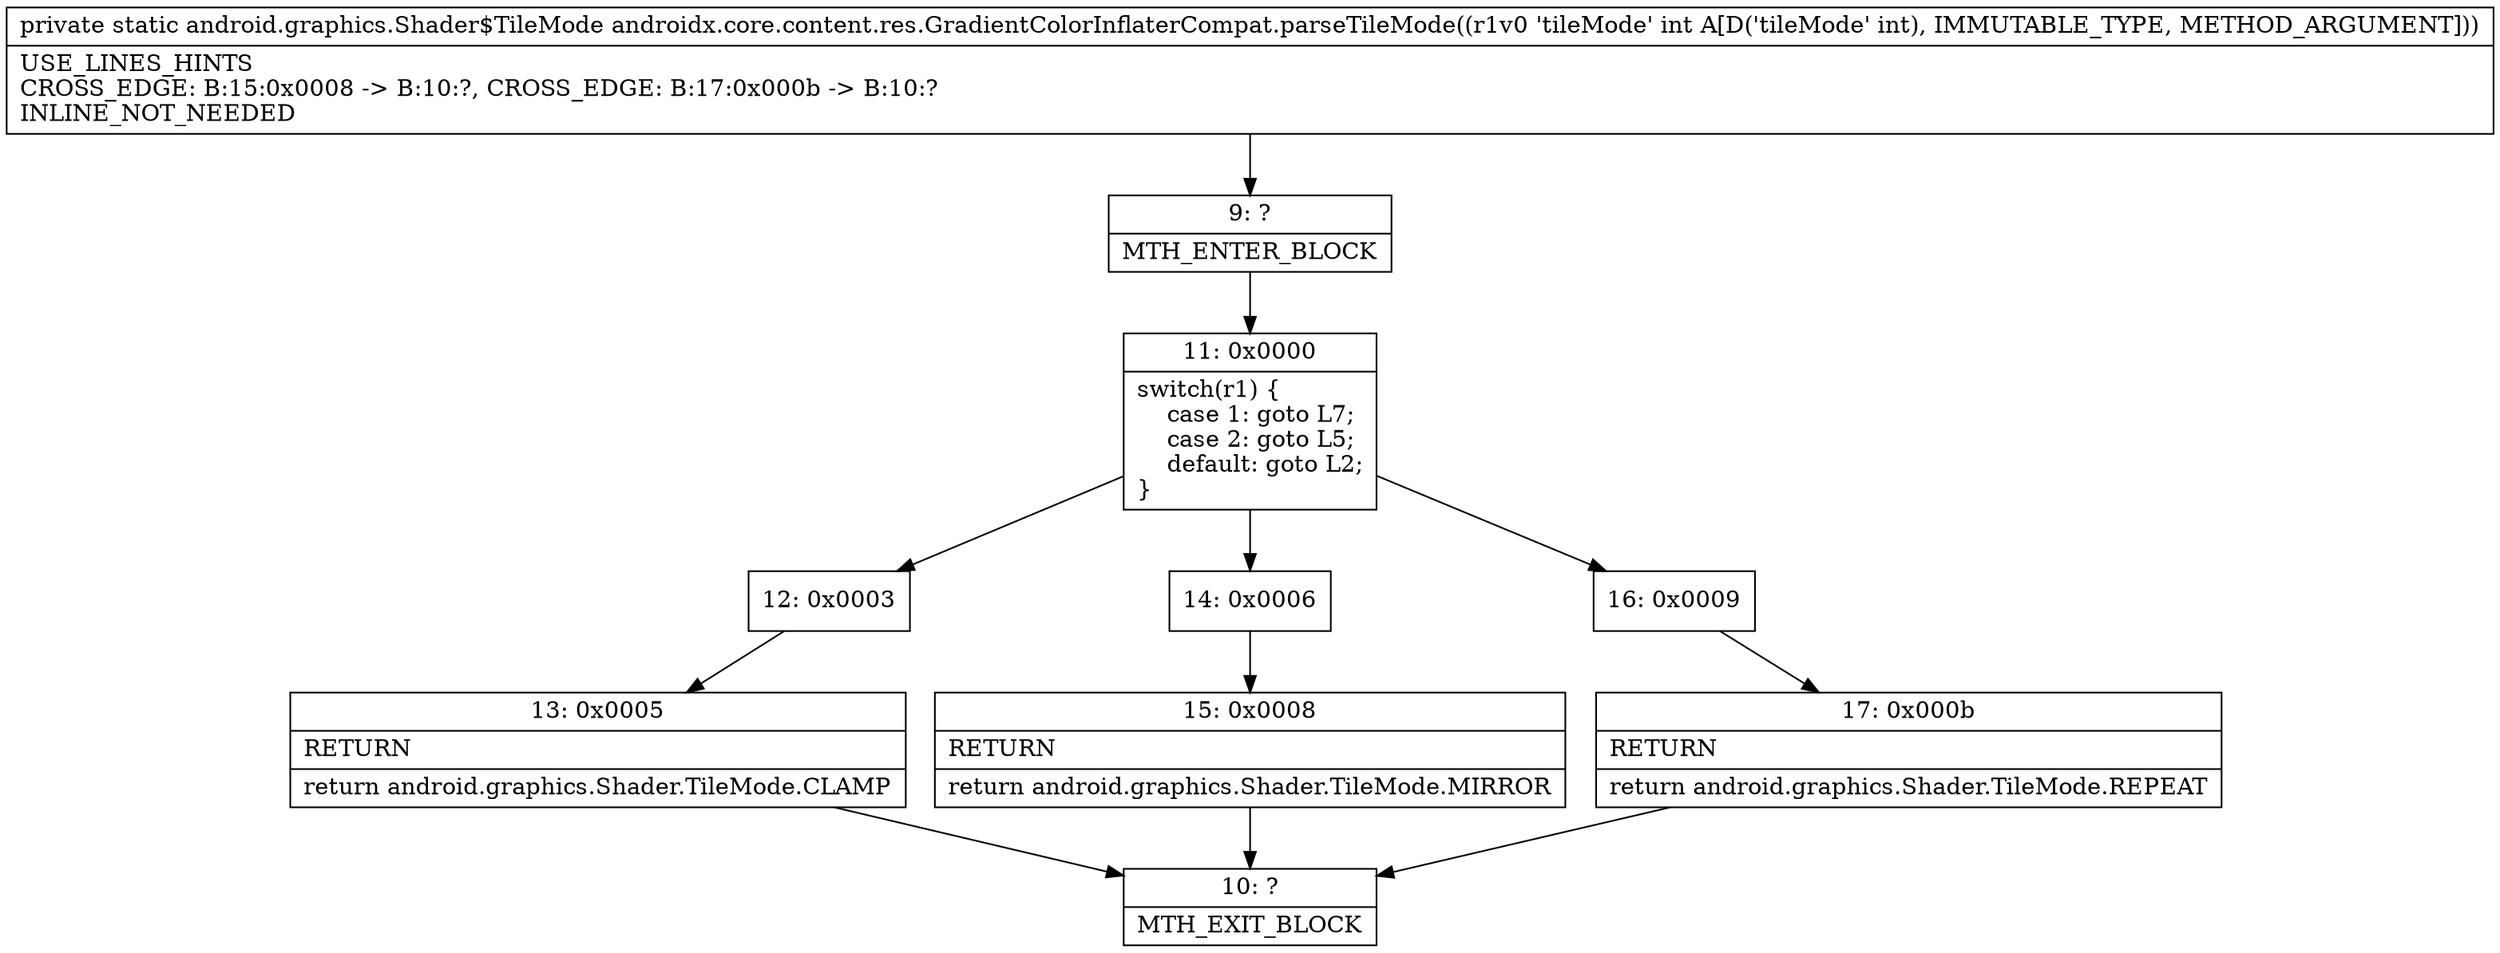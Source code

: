 digraph "CFG forandroidx.core.content.res.GradientColorInflaterCompat.parseTileMode(I)Landroid\/graphics\/Shader$TileMode;" {
Node_9 [shape=record,label="{9\:\ ?|MTH_ENTER_BLOCK\l}"];
Node_11 [shape=record,label="{11\:\ 0x0000|switch(r1) \{\l    case 1: goto L7;\l    case 2: goto L5;\l    default: goto L2;\l\}\l}"];
Node_12 [shape=record,label="{12\:\ 0x0003}"];
Node_13 [shape=record,label="{13\:\ 0x0005|RETURN\l|return android.graphics.Shader.TileMode.CLAMP\l}"];
Node_10 [shape=record,label="{10\:\ ?|MTH_EXIT_BLOCK\l}"];
Node_14 [shape=record,label="{14\:\ 0x0006}"];
Node_15 [shape=record,label="{15\:\ 0x0008|RETURN\l|return android.graphics.Shader.TileMode.MIRROR\l}"];
Node_16 [shape=record,label="{16\:\ 0x0009}"];
Node_17 [shape=record,label="{17\:\ 0x000b|RETURN\l|return android.graphics.Shader.TileMode.REPEAT\l}"];
MethodNode[shape=record,label="{private static android.graphics.Shader$TileMode androidx.core.content.res.GradientColorInflaterCompat.parseTileMode((r1v0 'tileMode' int A[D('tileMode' int), IMMUTABLE_TYPE, METHOD_ARGUMENT]))  | USE_LINES_HINTS\lCROSS_EDGE: B:15:0x0008 \-\> B:10:?, CROSS_EDGE: B:17:0x000b \-\> B:10:?\lINLINE_NOT_NEEDED\l}"];
MethodNode -> Node_9;Node_9 -> Node_11;
Node_11 -> Node_12;
Node_11 -> Node_14;
Node_11 -> Node_16;
Node_12 -> Node_13;
Node_13 -> Node_10;
Node_14 -> Node_15;
Node_15 -> Node_10;
Node_16 -> Node_17;
Node_17 -> Node_10;
}

